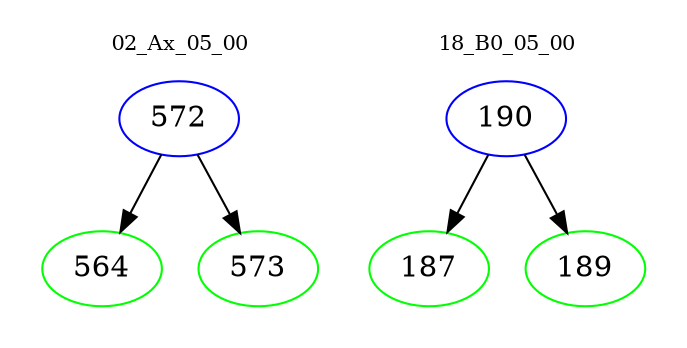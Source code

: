 digraph{
subgraph cluster_0 {
color = white
label = "02_Ax_05_00";
fontsize=10;
T0_572 [label="572", color="blue"]
T0_572 -> T0_564 [color="black"]
T0_564 [label="564", color="green"]
T0_572 -> T0_573 [color="black"]
T0_573 [label="573", color="green"]
}
subgraph cluster_1 {
color = white
label = "18_B0_05_00";
fontsize=10;
T1_190 [label="190", color="blue"]
T1_190 -> T1_187 [color="black"]
T1_187 [label="187", color="green"]
T1_190 -> T1_189 [color="black"]
T1_189 [label="189", color="green"]
}
}
